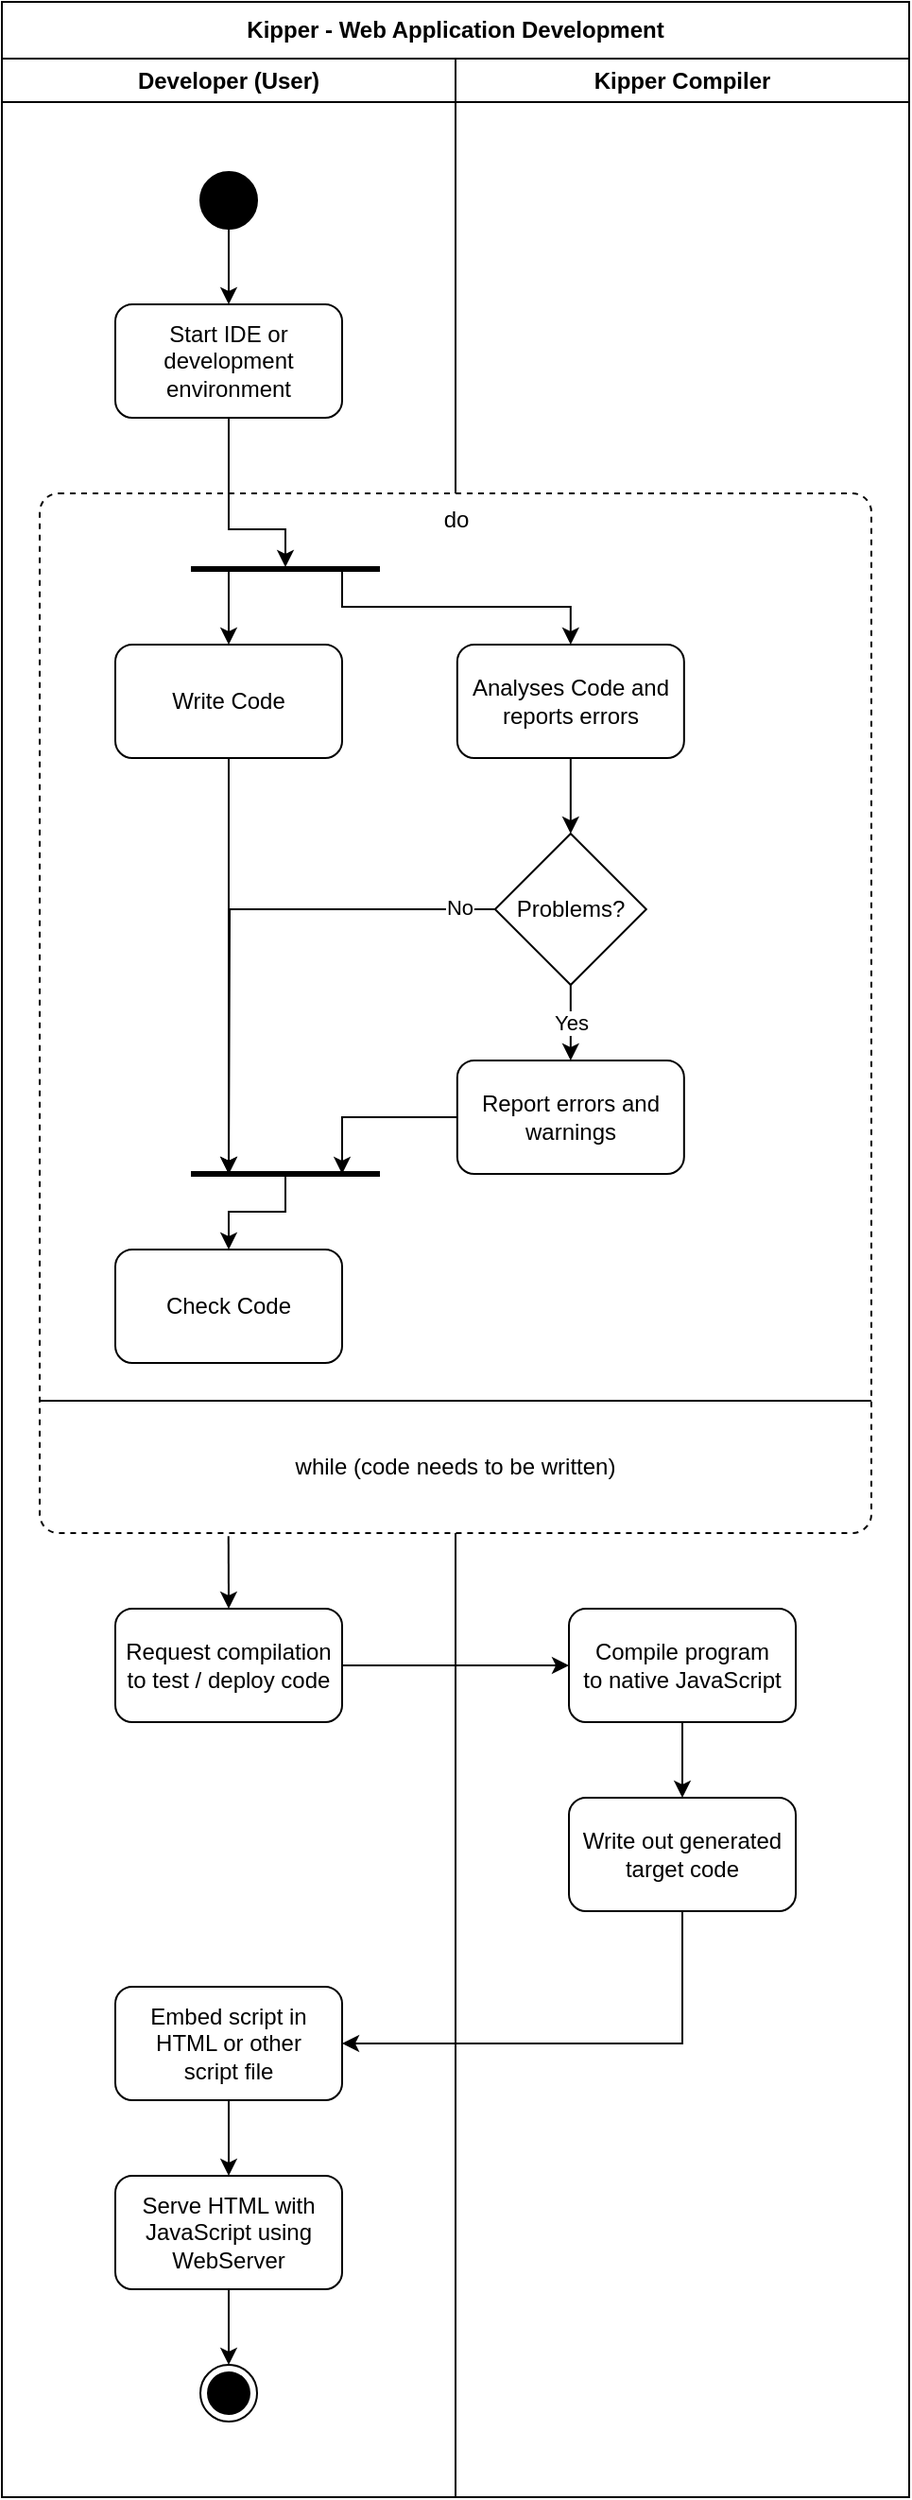 <mxfile version="20.7.4" type="device"><diagram id="gKEPv_jkgYqBWtUEt1ZN" name="Page-1"><mxGraphModel dx="3190" dy="1397" grid="1" gridSize="10" guides="1" tooltips="1" connect="1" arrows="1" fold="1" page="1" pageScale="1" pageWidth="827" pageHeight="1169" math="0" shadow="0"><root><mxCell id="0"/><mxCell id="1" parent="0"/><mxCell id="rTrIxMH_rLKdapRBKANG-1" value="Kipper - Web Application Development" style="swimlane;whiteSpace=wrap;html=1;startSize=30;" parent="1" vertex="1"><mxGeometry x="-60" y="510" width="480" height="1320" as="geometry"/></mxCell><mxCell id="lD_fsvYOHyx501Wu2xE4-46" value="Kipper Compiler" style="swimlane;whiteSpace=wrap;html=1;" parent="rTrIxMH_rLKdapRBKANG-1" vertex="1"><mxGeometry x="240" y="30" width="240" height="1290" as="geometry"/></mxCell><mxCell id="ihVI9nFC0Tkq9_CsKzdd-1" value="Developer (User)" style="swimlane;whiteSpace=wrap;html=1;startSize=23;" parent="rTrIxMH_rLKdapRBKANG-1" vertex="1"><mxGeometry y="30" width="240" height="1290" as="geometry"/></mxCell><mxCell id="UL9XixTE5pEmhc-JIK2V-21" value="do" style="html=1;align=center;verticalAlign=top;rounded=1;absoluteArcSize=1;arcSize=20;dashed=1;" parent="ihVI9nFC0Tkq9_CsKzdd-1" vertex="1"><mxGeometry x="20" y="230" width="440" height="550" as="geometry"/></mxCell><mxCell id="ihVI9nFC0Tkq9_CsKzdd-2" value="" style="ellipse;fillColor=strokeColor;" parent="ihVI9nFC0Tkq9_CsKzdd-1" vertex="1"><mxGeometry x="105" y="60" width="30" height="30" as="geometry"/></mxCell><mxCell id="ihVI9nFC0Tkq9_CsKzdd-3" style="edgeStyle=orthogonalEdgeStyle;rounded=0;orthogonalLoop=1;jettySize=auto;html=1;exitX=0.5;exitY=1;exitDx=0;exitDy=0;entryX=0.5;entryY=0;entryDx=0;entryDy=0;" parent="ihVI9nFC0Tkq9_CsKzdd-1" source="ihVI9nFC0Tkq9_CsKzdd-2" target="UL9XixTE5pEmhc-JIK2V-1" edge="1"><mxGeometry relative="1" as="geometry"><mxPoint x="120" y="190" as="sourcePoint"/><mxPoint x="130" y="120" as="targetPoint"/></mxGeometry></mxCell><mxCell id="UL9XixTE5pEmhc-JIK2V-3" style="edgeStyle=orthogonalEdgeStyle;rounded=0;orthogonalLoop=1;jettySize=auto;html=1;exitX=0.5;exitY=1;exitDx=0;exitDy=0;" parent="ihVI9nFC0Tkq9_CsKzdd-1" source="UL9XixTE5pEmhc-JIK2V-1" edge="1"><mxGeometry relative="1" as="geometry"><mxPoint x="150" y="269" as="targetPoint"/><mxPoint x="120" y="189" as="sourcePoint"/><Array as="points"><mxPoint x="120" y="249"/><mxPoint x="150" y="249"/></Array></mxGeometry></mxCell><mxCell id="UL9XixTE5pEmhc-JIK2V-1" value="Start IDE or development&lt;br&gt;environment" style="rounded=1;whiteSpace=wrap;html=1;" parent="ihVI9nFC0Tkq9_CsKzdd-1" vertex="1"><mxGeometry x="60" y="130" width="120" height="60" as="geometry"/></mxCell><mxCell id="UsvGISytcPp6KuBR6CtG-16" style="edgeStyle=orthogonalEdgeStyle;rounded=0;orthogonalLoop=1;jettySize=auto;html=1;entryX=0.5;entryY=0;entryDx=0;entryDy=0;exitX=0.227;exitY=1.023;exitDx=0;exitDy=0;exitPerimeter=0;" parent="ihVI9nFC0Tkq9_CsKzdd-1" source="UL9XixTE5pEmhc-JIK2V-22" target="UsvGISytcPp6KuBR6CtG-14" edge="1"><mxGeometry relative="1" as="geometry"><mxPoint x="120" y="670" as="sourcePoint"/></mxGeometry></mxCell><mxCell id="UL9XixTE5pEmhc-JIK2V-22" value="while (code needs to be written)" style="text;html=1;strokeColor=none;fillColor=none;align=center;verticalAlign=middle;whiteSpace=wrap;rounded=0;" parent="ihVI9nFC0Tkq9_CsKzdd-1" vertex="1"><mxGeometry x="20" y="710" width="440" height="70" as="geometry"/></mxCell><mxCell id="DUoj8V98YBCyRXCH8TLM-2" style="edgeStyle=orthogonalEdgeStyle;rounded=0;orthogonalLoop=1;jettySize=auto;html=1;exitX=0.5;exitY=1;exitDx=0;exitDy=0;entryX=0.5;entryY=0;entryDx=0;entryDy=0;strokeWidth=1;endArrow=classic;endFill=1;" parent="ihVI9nFC0Tkq9_CsKzdd-1" source="UL9XixTE5pEmhc-JIK2V-53" target="DUoj8V98YBCyRXCH8TLM-1" edge="1"><mxGeometry relative="1" as="geometry"/></mxCell><mxCell id="UL9XixTE5pEmhc-JIK2V-53" value="Embed script in HTML or other &lt;br&gt;script file" style="rounded=1;whiteSpace=wrap;html=1;" parent="ihVI9nFC0Tkq9_CsKzdd-1" vertex="1"><mxGeometry x="60" y="1020" width="120" height="60" as="geometry"/></mxCell><mxCell id="DUoj8V98YBCyRXCH8TLM-3" style="edgeStyle=orthogonalEdgeStyle;rounded=0;orthogonalLoop=1;jettySize=auto;html=1;exitX=0.5;exitY=1;exitDx=0;exitDy=0;entryX=0.5;entryY=0;entryDx=0;entryDy=0;strokeWidth=1;endArrow=classic;endFill=1;" parent="ihVI9nFC0Tkq9_CsKzdd-1" source="DUoj8V98YBCyRXCH8TLM-1" target="ihVI9nFC0Tkq9_CsKzdd-6" edge="1"><mxGeometry relative="1" as="geometry"/></mxCell><mxCell id="DUoj8V98YBCyRXCH8TLM-1" value="Serve HTML with JavaScript using WebServer" style="rounded=1;whiteSpace=wrap;html=1;" parent="ihVI9nFC0Tkq9_CsKzdd-1" vertex="1"><mxGeometry x="60" y="1120" width="120" height="60" as="geometry"/></mxCell><mxCell id="ihVI9nFC0Tkq9_CsKzdd-6" value="" style="ellipse;html=1;shape=endState;fillColor=strokeColor;" parent="ihVI9nFC0Tkq9_CsKzdd-1" vertex="1"><mxGeometry x="105" y="1220" width="30" height="30" as="geometry"/></mxCell><mxCell id="UsvGISytcPp6KuBR6CtG-12" value="Compile program&lt;br style=&quot;border-color: var(--border-color);&quot;&gt;to native JavaScript" style="rounded=1;whiteSpace=wrap;html=1;" parent="ihVI9nFC0Tkq9_CsKzdd-1" vertex="1"><mxGeometry x="300" y="820" width="120" height="60" as="geometry"/></mxCell><mxCell id="UsvGISytcPp6KuBR6CtG-17" style="edgeStyle=orthogonalEdgeStyle;rounded=0;orthogonalLoop=1;jettySize=auto;html=1;exitX=0.5;exitY=1;exitDx=0;exitDy=0;entryX=1;entryY=0.5;entryDx=0;entryDy=0;" parent="ihVI9nFC0Tkq9_CsKzdd-1" source="UsvGISytcPp6KuBR6CtG-13" target="UL9XixTE5pEmhc-JIK2V-53" edge="1"><mxGeometry relative="1" as="geometry"/></mxCell><mxCell id="UsvGISytcPp6KuBR6CtG-13" value="Write out generated&lt;br&gt;target code" style="rounded=1;whiteSpace=wrap;html=1;" parent="ihVI9nFC0Tkq9_CsKzdd-1" vertex="1"><mxGeometry x="300" y="920" width="120" height="60" as="geometry"/></mxCell><mxCell id="UsvGISytcPp6KuBR6CtG-11" style="edgeStyle=orthogonalEdgeStyle;rounded=0;orthogonalLoop=1;jettySize=auto;html=1;exitX=0.5;exitY=1;exitDx=0;exitDy=0;entryX=0.5;entryY=0;entryDx=0;entryDy=0;" parent="ihVI9nFC0Tkq9_CsKzdd-1" source="UsvGISytcPp6KuBR6CtG-12" target="UsvGISytcPp6KuBR6CtG-13" edge="1"><mxGeometry relative="1" as="geometry"/></mxCell><mxCell id="UsvGISytcPp6KuBR6CtG-14" value="Request compilation&lt;br style=&quot;border-color: var(--border-color);&quot;&gt;to test / deploy code" style="rounded=1;whiteSpace=wrap;html=1;" parent="ihVI9nFC0Tkq9_CsKzdd-1" vertex="1"><mxGeometry x="60" y="820" width="120" height="60" as="geometry"/></mxCell><mxCell id="UsvGISytcPp6KuBR6CtG-15" style="edgeStyle=orthogonalEdgeStyle;rounded=0;orthogonalLoop=1;jettySize=auto;html=1;exitX=1;exitY=0.5;exitDx=0;exitDy=0;entryX=0;entryY=0.5;entryDx=0;entryDy=0;strokeWidth=1;endArrow=classic;endFill=1;" parent="ihVI9nFC0Tkq9_CsKzdd-1" source="UsvGISytcPp6KuBR6CtG-14" target="UsvGISytcPp6KuBR6CtG-12" edge="1"><mxGeometry relative="1" as="geometry"/></mxCell><mxCell id="UL9XixTE5pEmhc-JIK2V-4" value="" style="html=1;rounded=0;strokeWidth=3;endArrow=none;endFill=0;" parent="ihVI9nFC0Tkq9_CsKzdd-1" edge="1"><mxGeometry width="100" relative="1" as="geometry"><mxPoint x="100" y="270" as="sourcePoint"/><mxPoint x="200" y="270" as="targetPoint"/><Array as="points"><mxPoint x="160" y="270"/></Array></mxGeometry></mxCell><mxCell id="UL9XixTE5pEmhc-JIK2V-17" style="edgeStyle=orthogonalEdgeStyle;rounded=0;orthogonalLoop=1;jettySize=auto;html=1;exitX=0.5;exitY=1;exitDx=0;exitDy=0;strokeWidth=1;endArrow=classic;endFill=1;" parent="ihVI9nFC0Tkq9_CsKzdd-1" source="UL9XixTE5pEmhc-JIK2V-5" edge="1"><mxGeometry relative="1" as="geometry"><mxPoint x="120" y="590" as="targetPoint"/></mxGeometry></mxCell><mxCell id="UL9XixTE5pEmhc-JIK2V-5" value="Write Code" style="rounded=1;whiteSpace=wrap;html=1;" parent="ihVI9nFC0Tkq9_CsKzdd-1" vertex="1"><mxGeometry x="60" y="310" width="120" height="60" as="geometry"/></mxCell><mxCell id="UL9XixTE5pEmhc-JIK2V-16" value="Check Code" style="rounded=1;whiteSpace=wrap;html=1;" parent="ihVI9nFC0Tkq9_CsKzdd-1" vertex="1"><mxGeometry x="60" y="630" width="120" height="60" as="geometry"/></mxCell><mxCell id="UL9XixTE5pEmhc-JIK2V-24" value="" style="endArrow=none;html=1;rounded=0;entryX=1;entryY=0;entryDx=0;entryDy=0;exitX=0;exitY=0;exitDx=0;exitDy=0;" parent="ihVI9nFC0Tkq9_CsKzdd-1" source="UL9XixTE5pEmhc-JIK2V-22" target="UL9XixTE5pEmhc-JIK2V-22" edge="1"><mxGeometry width="50" height="50" relative="1" as="geometry"><mxPoint x="20" y="670" as="sourcePoint"/><mxPoint x="220" y="590.0" as="targetPoint"/></mxGeometry></mxCell><mxCell id="ECBZwl15tb84hFMUgoIK-11" value="" style="html=1;rounded=0;strokeWidth=3;endArrow=none;endFill=0;" edge="1" parent="ihVI9nFC0Tkq9_CsKzdd-1"><mxGeometry x="1" y="-45" width="100" relative="1" as="geometry"><mxPoint x="100" y="590" as="sourcePoint"/><mxPoint x="200" y="590" as="targetPoint"/><Array as="points"><mxPoint x="160" y="590"/></Array><mxPoint x="40" y="-25" as="offset"/></mxGeometry></mxCell><mxCell id="ECBZwl15tb84hFMUgoIK-12" style="edgeStyle=orthogonalEdgeStyle;rounded=0;orthogonalLoop=1;jettySize=auto;html=1;entryX=0.5;entryY=0;entryDx=0;entryDy=0;" edge="1" parent="ihVI9nFC0Tkq9_CsKzdd-1" target="UL9XixTE5pEmhc-JIK2V-16"><mxGeometry x="-0.714" y="-10" relative="1" as="geometry"><mxPoint x="150" y="590" as="targetPoint"/><mxPoint x="150" y="590" as="sourcePoint"/><Array as="points"><mxPoint x="150" y="610"/><mxPoint x="120" y="610"/></Array><mxPoint as="offset"/></mxGeometry></mxCell><mxCell id="ECBZwl15tb84hFMUgoIK-2" value="Analyses Code and reports errors" style="rounded=1;whiteSpace=wrap;html=1;" vertex="1" parent="ihVI9nFC0Tkq9_CsKzdd-1"><mxGeometry x="240.91" y="310" width="120" height="60" as="geometry"/></mxCell><mxCell id="ECBZwl15tb84hFMUgoIK-4" value="Problems?" style="rhombus;whiteSpace=wrap;html=1;" vertex="1" parent="ihVI9nFC0Tkq9_CsKzdd-1"><mxGeometry x="260.91" y="410" width="80" height="80" as="geometry"/></mxCell><mxCell id="ECBZwl15tb84hFMUgoIK-1" style="edgeStyle=orthogonalEdgeStyle;rounded=0;orthogonalLoop=1;jettySize=auto;html=1;exitX=0.5;exitY=1;exitDx=0;exitDy=0;entryX=0.5;entryY=0;entryDx=0;entryDy=0;strokeWidth=1;endArrow=classic;endFill=1;" edge="1" parent="ihVI9nFC0Tkq9_CsKzdd-1" source="ECBZwl15tb84hFMUgoIK-2" target="ECBZwl15tb84hFMUgoIK-4"><mxGeometry relative="1" as="geometry"/></mxCell><mxCell id="ECBZwl15tb84hFMUgoIK-5" value="Report errors and warnings" style="rounded=1;whiteSpace=wrap;html=1;" vertex="1" parent="ihVI9nFC0Tkq9_CsKzdd-1"><mxGeometry x="240.91" y="530" width="120" height="60" as="geometry"/></mxCell><mxCell id="ECBZwl15tb84hFMUgoIK-3" value="Yes" style="edgeStyle=orthogonalEdgeStyle;rounded=0;orthogonalLoop=1;jettySize=auto;html=1;entryX=0.5;entryY=0;entryDx=0;entryDy=0;strokeWidth=1;endArrow=classic;endFill=1;" edge="1" parent="ihVI9nFC0Tkq9_CsKzdd-1" source="ECBZwl15tb84hFMUgoIK-4" target="ECBZwl15tb84hFMUgoIK-5"><mxGeometry relative="1" as="geometry"><Array as="points"/><mxPoint as="offset"/></mxGeometry></mxCell><mxCell id="UL9XixTE5pEmhc-JIK2V-31" style="edgeStyle=orthogonalEdgeStyle;rounded=0;orthogonalLoop=1;jettySize=auto;html=1;strokeWidth=1;endArrow=classic;endFill=1;exitX=0;exitY=0.5;exitDx=0;exitDy=0;" parent="rTrIxMH_rLKdapRBKANG-1" source="ECBZwl15tb84hFMUgoIK-5" edge="1"><mxGeometry relative="1" as="geometry"><mxPoint x="300" y="590" as="sourcePoint"/><mxPoint x="180" y="620" as="targetPoint"/><Array as="points"><mxPoint x="180" y="590"/></Array></mxGeometry></mxCell><mxCell id="UL9XixTE5pEmhc-JIK2V-7" value="" style="endArrow=classic;html=1;rounded=0;strokeWidth=1;entryX=0.5;entryY=0;entryDx=0;entryDy=0;edgeStyle=orthogonalEdgeStyle;" parent="1" target="UL9XixTE5pEmhc-JIK2V-5" edge="1"><mxGeometry width="50" height="50" relative="1" as="geometry"><mxPoint x="60" y="810" as="sourcePoint"/><mxPoint x="130" y="800" as="targetPoint"/><Array as="points"><mxPoint x="60" y="820"/><mxPoint x="60" y="820"/></Array></mxGeometry></mxCell><mxCell id="UL9XixTE5pEmhc-JIK2V-25" value="" style="endArrow=classic;html=1;rounded=0;strokeWidth=1;edgeStyle=orthogonalEdgeStyle;entryX=0.5;entryY=0;entryDx=0;entryDy=0;" parent="1" target="ECBZwl15tb84hFMUgoIK-2" edge="1"><mxGeometry width="50" height="50" relative="1" as="geometry"><mxPoint x="120" y="810" as="sourcePoint"/><mxPoint x="300" y="850" as="targetPoint"/><Array as="points"><mxPoint x="120" y="830"/><mxPoint x="241" y="830"/></Array></mxGeometry></mxCell><mxCell id="UL9XixTE5pEmhc-JIK2V-32" style="edgeStyle=orthogonalEdgeStyle;rounded=0;orthogonalLoop=1;jettySize=auto;html=1;strokeWidth=1;endArrow=classic;endFill=1;" parent="1" source="ECBZwl15tb84hFMUgoIK-4" edge="1"><mxGeometry relative="1" as="geometry"><mxPoint x="260" y="990" as="sourcePoint"/><mxPoint x="60" y="1130" as="targetPoint"/></mxGeometry></mxCell><mxCell id="ECBZwl15tb84hFMUgoIK-14" value="No" style="edgeLabel;html=1;align=center;verticalAlign=middle;resizable=0;points=[];" vertex="1" connectable="0" parent="UL9XixTE5pEmhc-JIK2V-32"><mxGeometry x="-0.863" y="-1" relative="1" as="geometry"><mxPoint as="offset"/></mxGeometry></mxCell></root></mxGraphModel></diagram></mxfile>